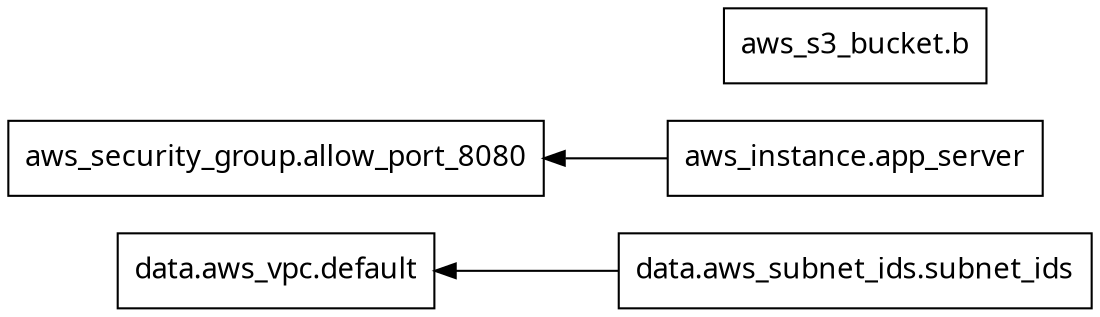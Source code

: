 digraph G {
  rankdir = "RL";
  node [shape = rect, fontname = "sans-serif"];
  "data.aws_subnet_ids.subnet_ids" [label="data.aws_subnet_ids.subnet_ids"];
  "data.aws_vpc.default" [label="data.aws_vpc.default"];
  "aws_instance.app_server" [label="aws_instance.app_server"];
  "aws_s3_bucket.b" [label="aws_s3_bucket.b"];
  "aws_security_group.allow_port_8080" [label="aws_security_group.allow_port_8080"];
  "data.aws_subnet_ids.subnet_ids" -> "data.aws_vpc.default";
  "aws_instance.app_server" -> "aws_security_group.allow_port_8080";
}
